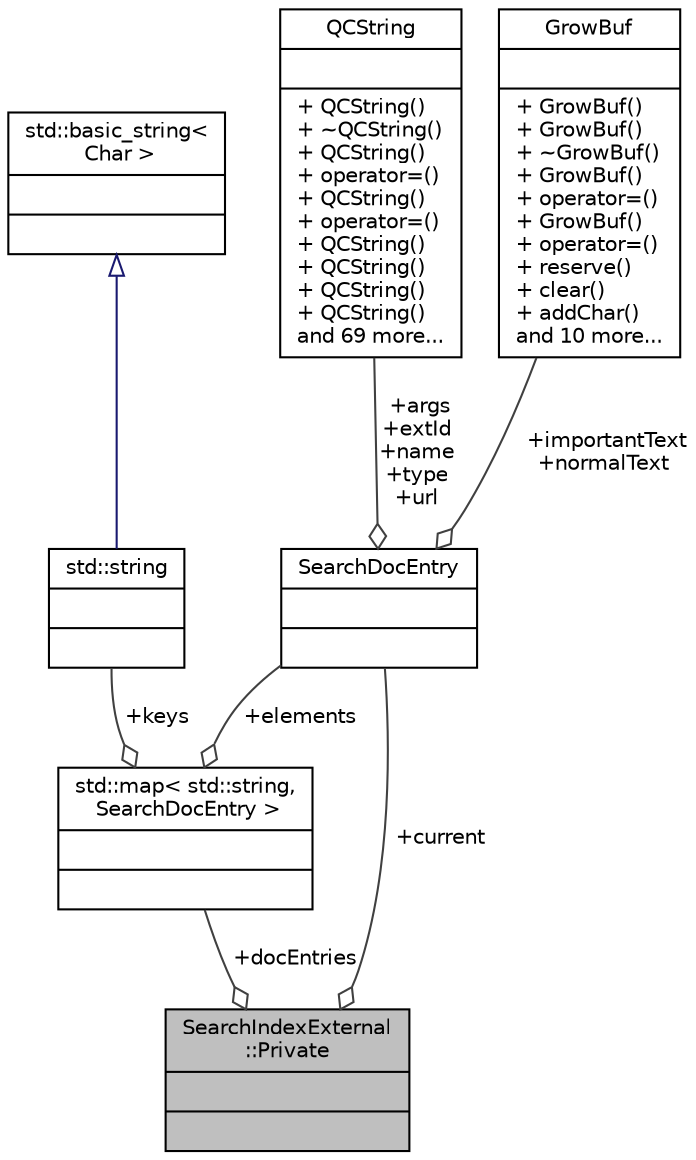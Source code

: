 digraph "SearchIndexExternal::Private"
{
 // LATEX_PDF_SIZE
  edge [fontname="Helvetica",fontsize="10",labelfontname="Helvetica",labelfontsize="10"];
  node [fontname="Helvetica",fontsize="10",shape=record];
  Node1 [label="{SearchIndexExternal\l::Private\n||}",height=0.2,width=0.4,color="black", fillcolor="grey75", style="filled", fontcolor="black",tooltip=" "];
  Node2 -> Node1 [color="grey25",fontsize="10",style="solid",label=" +docEntries" ,arrowhead="odiamond",fontname="Helvetica"];
  Node2 [label="{std::map\< std::string,\l SearchDocEntry \>\n||}",height=0.2,width=0.4,color="black", fillcolor="white", style="filled",tooltip=" "];
  Node3 -> Node2 [color="grey25",fontsize="10",style="solid",label=" +keys" ,arrowhead="odiamond",fontname="Helvetica"];
  Node3 [label="{std::string\n||}",height=0.2,width=0.4,color="black", fillcolor="white", style="filled",tooltip=" "];
  Node4 -> Node3 [dir="back",color="midnightblue",fontsize="10",style="solid",arrowtail="onormal",fontname="Helvetica"];
  Node4 [label="{std::basic_string\<\l Char \>\n||}",height=0.2,width=0.4,color="black", fillcolor="white", style="filled",tooltip=" "];
  Node5 -> Node2 [color="grey25",fontsize="10",style="solid",label=" +elements" ,arrowhead="odiamond",fontname="Helvetica"];
  Node5 [label="{SearchDocEntry\n||}",height=0.2,width=0.4,color="black", fillcolor="white", style="filled",URL="$structSearchDocEntry.html",tooltip=" "];
  Node6 -> Node5 [color="grey25",fontsize="10",style="solid",label=" +args\n+extId\n+name\n+type\n+url" ,arrowhead="odiamond",fontname="Helvetica"];
  Node6 [label="{QCString\n||+ QCString()\l+ ~QCString()\l+ QCString()\l+ operator=()\l+ QCString()\l+ operator=()\l+ QCString()\l+ QCString()\l+ QCString()\l+ QCString()\land 69 more...\l}",height=0.2,width=0.4,color="black", fillcolor="white", style="filled",URL="$classQCString.html",tooltip=" "];
  Node7 -> Node5 [color="grey25",fontsize="10",style="solid",label=" +importantText\n+normalText" ,arrowhead="odiamond",fontname="Helvetica"];
  Node7 [label="{GrowBuf\n||+ GrowBuf()\l+ GrowBuf()\l+ ~GrowBuf()\l+ GrowBuf()\l+ operator=()\l+ GrowBuf()\l+ operator=()\l+ reserve()\l+ clear()\l+ addChar()\land 10 more...\l}",height=0.2,width=0.4,color="black", fillcolor="white", style="filled",URL="$classGrowBuf.html",tooltip=" "];
  Node5 -> Node1 [color="grey25",fontsize="10",style="solid",label=" +current" ,arrowhead="odiamond",fontname="Helvetica"];
}
